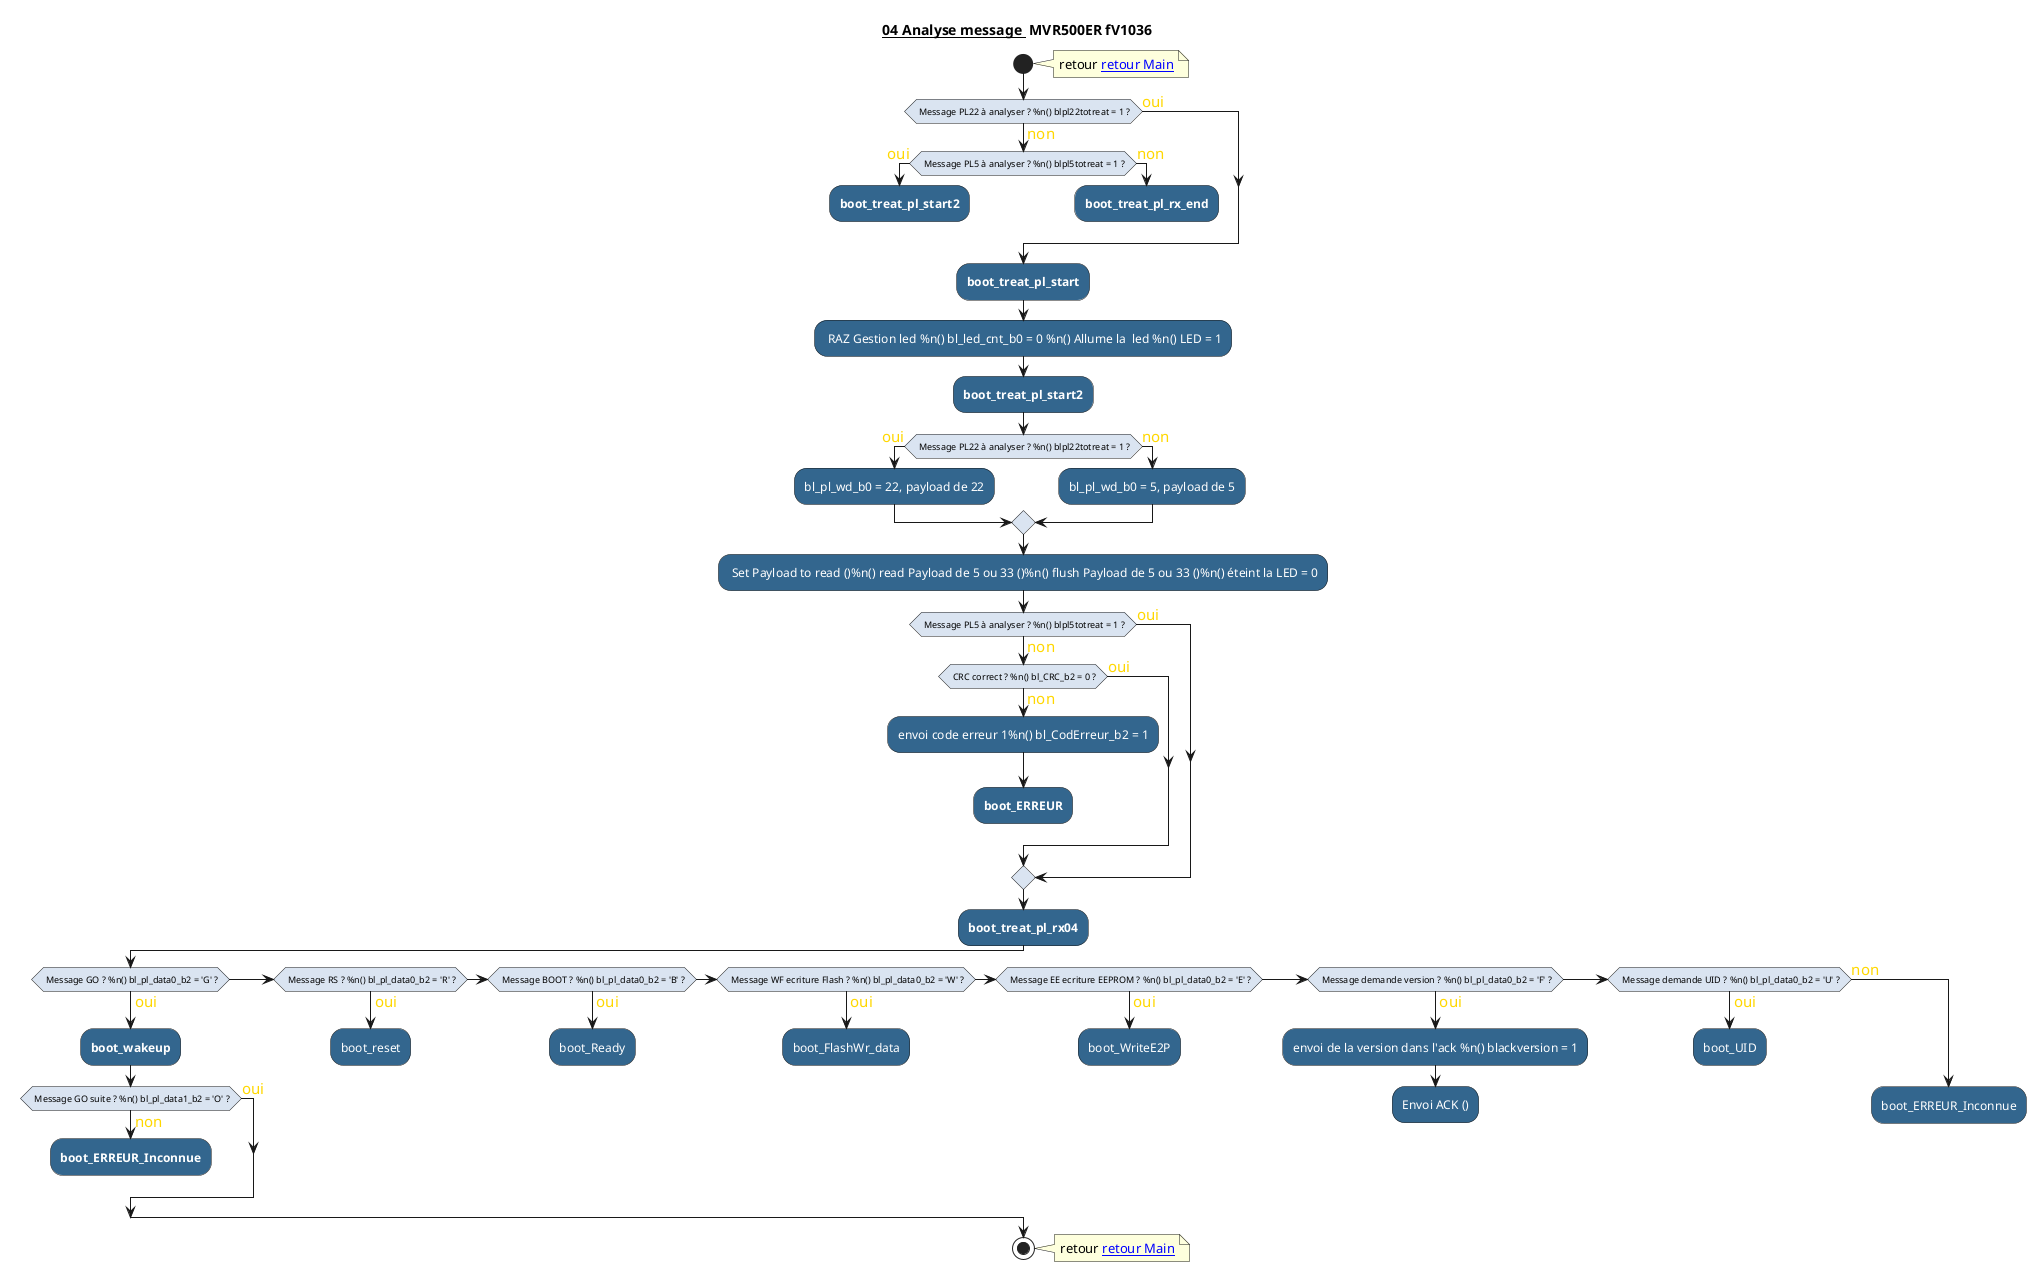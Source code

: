 {
  "sha1": "2cg5fm6jqhnkbz7n4rnvpy1imovlrz2",
  "insertion": {
    "when": "2024-05-30T20:48:19.954Z",
    "user": "plantuml@gmail.com"
  }
}
@startuml

skinparam useBetaStyle true

<style>
activity {
  BackgroundColor #33668E
  BorderColor #33668E
  FontColor white
  FontName arial
}

activityDiagram  {
	diamond {
	  BackgroundColor #dae4f1
	  BorderColor #33668E
	  FontColor black
	  FontName arial
	  FontSize 9
	}
	
	arrow {
	  FontColor gold
	  FontName arial
	  FontSize 15
	}
}
</style>

title __<b>04 Analyse message </b>__ MVR500ER fV1036
	    
start
note right:retour [[BootMain.svg retour Main]]

if ( Message PL22 à analyser ? %n() blpl22totreat = 1 ?) then (oui)
else (non)
    if ( Message PL5 à analyser ? %n() blpl5totreat = 1 ?) then (oui)
        :**boot_treat_pl_start2**;
        detach
    else (non)
        :**boot_treat_pl_rx_end**;
        detach
    endif
endif
:**boot_treat_pl_start**;
: RAZ Gestion led %n() bl_led_cnt_b0 = 0 %n() Allume la  led %n() LED = 1;
:**boot_treat_pl_start2**;

if ( Message PL22 à analyser ? %n() blpl22totreat = 1 ?) then (oui)
    :bl_pl_wd_b0 = 22, payload de 22;
else (non)
    :bl_pl_wd_b0 = 5, payload de 5;
endif
: Set Payload to read ()%n() read Payload de 5 ou 33 ()%n() flush Payload de 5 ou 33 ()%n() éteint la LED = 0;

if ( Message PL5 à analyser ? %n() blpl5totreat = 1 ?) then (oui)
else (non)
    if ( CRC correct ? %n() bl_CRC_b2 = 0 ?) then (oui)
    else (non)
        :envoi code erreur 1%n() bl_CodErreur_b2 = 1;
        :**boot_ERREUR**;
        detach
    endif
endif

:**boot_treat_pl_rx04**;

if ( Message GO ? %n() bl_pl_data0_b2 = 'G' ?) then (oui)
    :**boot_wakeup**;
    if ( Message GO suite ? %n() bl_pl_data1_b2 = 'O' ?) then (oui)
    else (non)
        :**boot_ERREUR_Inconnue**;
        detach
    endif
    
    detach
elseif ( Message RS ? %n() bl_pl_data0_b2 = 'R' ?) then (oui)
    :boot_reset;
    detach
elseif ( Message BOOT ? %n() bl_pl_data0_b2 = 'B' ?) then (oui)
    :boot_Ready;
    detach
elseif ( Message WF ecriture Flash ? %n() bl_pl_data0_b2 = 'W' ?) then (oui)
    :boot_FlashWr_data;
    detach
elseif ( Message EE ecriture EEPROM ? %n() bl_pl_data0_b2 = 'E' ?) then (oui)
    :boot_WriteE2P;
    detach
elseif ( Message demande version ? %n() bl_pl_data0_b2 = 'F' ?) then (oui)
    :envoi de la version dans l'ack %n() blackversion = 1;
    :Envoi ACK ();
    detach
elseif ( Message demande UID ? %n() bl_pl_data0_b2 = 'U' ?) then (oui)
    :boot_UID;
    detach
else (non)
    :boot_ERREUR_Inconnue;
    detach
endif

stop
note right:retour [[BootMain.svg retour Main]]

@enduml
